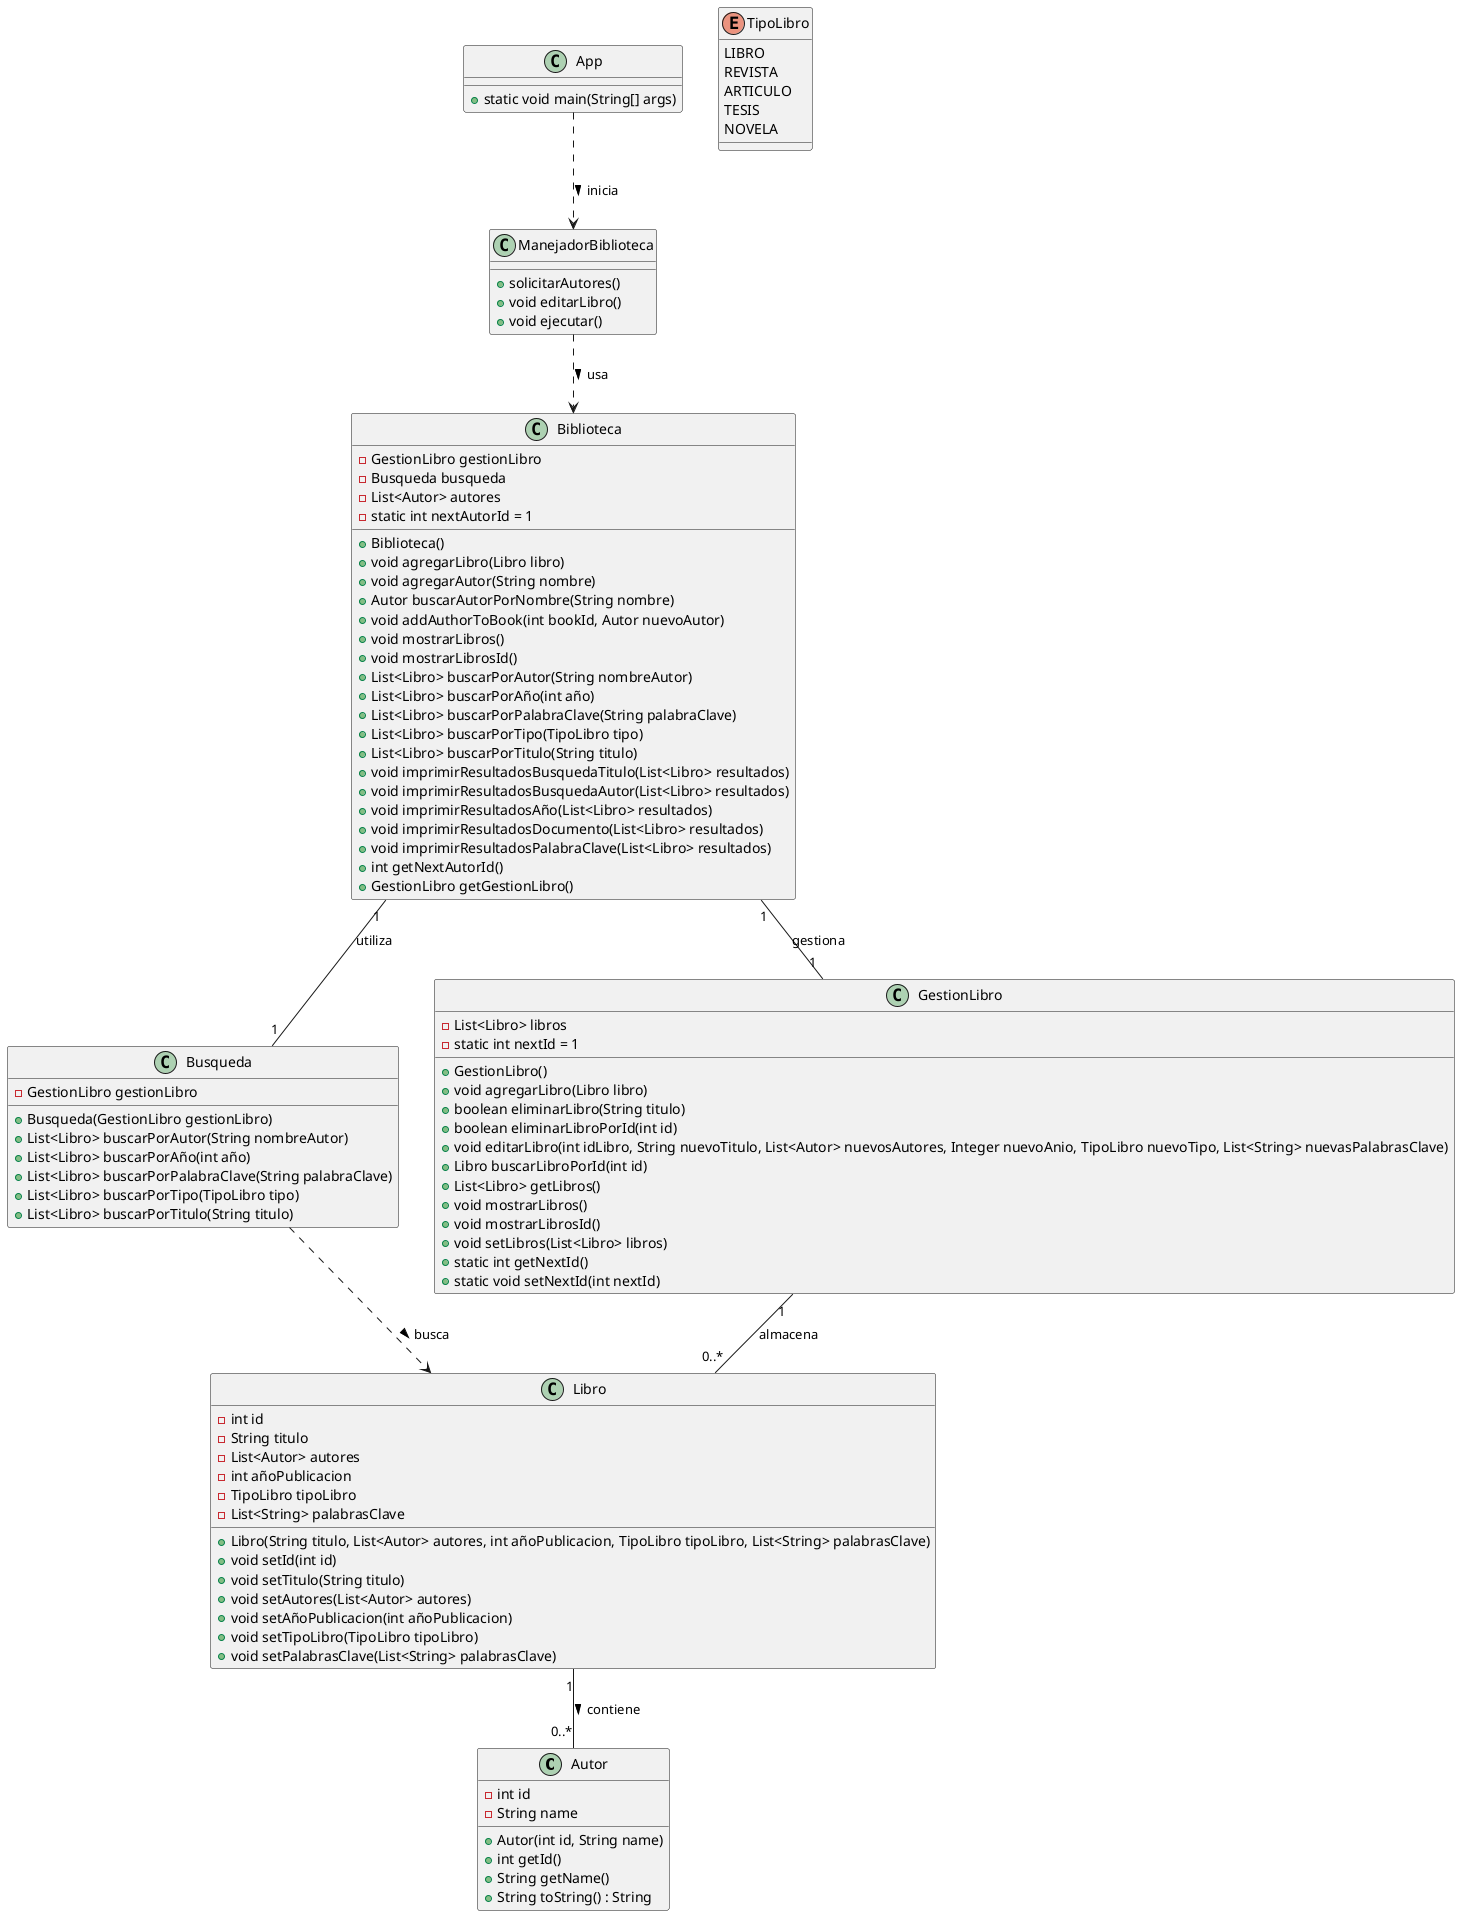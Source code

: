 @startuml
!define RECTANGLE class

RECTANGLE Autor {
    - int id
    - String name
    + Autor(int id, String name)
    + int getId()
    + String getName()
    + String toString() : String
}

RECTANGLE Libro {
    - int id
    - String titulo
    - List<Autor> autores
    - int añoPublicacion
    - TipoLibro tipoLibro
    - List<String> palabrasClave
    + Libro(String titulo, List<Autor> autores, int añoPublicacion, TipoLibro tipoLibro, List<String> palabrasClave)
    + void setId(int id)
    + void setTitulo(String titulo)
    + void setAutores(List<Autor> autores)
    + void setAñoPublicacion(int añoPublicacion)
    + void setTipoLibro(TipoLibro tipoLibro)
    + void setPalabrasClave(List<String> palabrasClave)
}

RECTANGLE Busqueda {
    - GestionLibro gestionLibro
    + Busqueda(GestionLibro gestionLibro)
    + List<Libro> buscarPorAutor(String nombreAutor)
    + List<Libro> buscarPorAño(int año)
    + List<Libro> buscarPorPalabraClave(String palabraClave)
    + List<Libro> buscarPorTipo(TipoLibro tipo)
    + List<Libro> buscarPorTitulo(String titulo)
}

RECTANGLE Biblioteca {
    - GestionLibro gestionLibro
    - Busqueda busqueda
    - List<Autor> autores
    - static int nextAutorId = 1
    + Biblioteca()
    + void agregarLibro(Libro libro)
    + void agregarAutor(String nombre)
    + Autor buscarAutorPorNombre(String nombre)
    + void addAuthorToBook(int bookId, Autor nuevoAutor)
    + void mostrarLibros()
    + void mostrarLibrosId()
    + List<Libro> buscarPorAutor(String nombreAutor)
    + List<Libro> buscarPorAño(int año)
    + List<Libro> buscarPorPalabraClave(String palabraClave)
    + List<Libro> buscarPorTipo(TipoLibro tipo)
    + List<Libro> buscarPorTitulo(String titulo)
    + void imprimirResultadosBusquedaTitulo(List<Libro> resultados)
    + void imprimirResultadosBusquedaAutor(List<Libro> resultados)
    + void imprimirResultadosAño(List<Libro> resultados)
    + void imprimirResultadosDocumento(List<Libro> resultados)
    + void imprimirResultadosPalabraClave(List<Libro> resultados)
    + int getNextAutorId()
    + GestionLibro getGestionLibro()
}

RECTANGLE GestionLibro {
    - List<Libro> libros
    - static int nextId = 1
    + GestionLibro()
    + void agregarLibro(Libro libro)
    + boolean eliminarLibro(String titulo)
    + boolean eliminarLibroPorId(int id)
    + void editarLibro(int idLibro, String nuevoTitulo, List<Autor> nuevosAutores, Integer nuevoAnio, TipoLibro nuevoTipo, List<String> nuevasPalabrasClave)
    + Libro buscarLibroPorId(int id)
    + List<Libro> getLibros()
    + void mostrarLibros()
    + void mostrarLibrosId()
    + void setLibros(List<Libro> libros)
    + static int getNextId()
    + static void setNextId(int nextId)
}

RECTANGLE ManejadorBiblioteca {
    +solicitarAutores()
    +void editarLibro()
    + void ejecutar()
}

RECTANGLE App {
    + static void main(String[] args)
}

enum TipoLibro {
    LIBRO
    REVISTA
    ARTICULO
    TESIS
    NOVELA
}

Libro "1" -- "0..*" Autor : contiene >
Biblioteca "1" -- "1" GestionLibro : gestiona
Biblioteca "1" -- "1" Busqueda : utiliza
GestionLibro "1" -- "0..*" Libro : almacena
Busqueda ..> Libro : busca >
ManejadorBiblioteca ..> Biblioteca : usa >
App ..> ManejadorBiblioteca : inicia >
@enduml